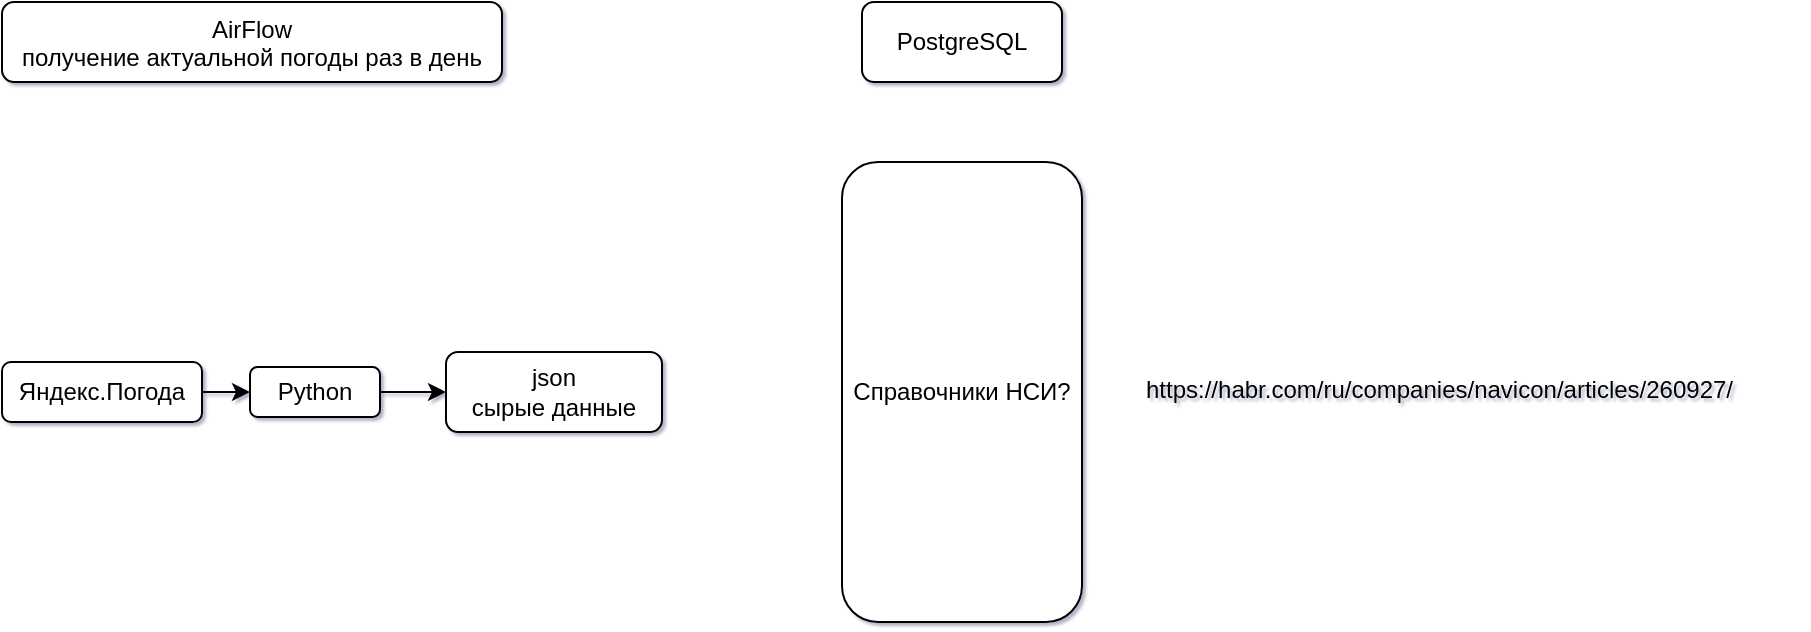 <mxfile version="26.0.16">
  <diagram name="Страница — 1" id="A2DpeahgJCqLdih8L4fk">
    <mxGraphModel dx="819" dy="434" grid="1" gridSize="10" guides="1" tooltips="1" connect="1" arrows="1" fold="1" page="0" pageScale="1" pageWidth="1169" pageHeight="827" background="none" math="0" shadow="1">
      <root>
        <mxCell id="0" />
        <mxCell id="1" parent="0" />
        <mxCell id="WLeCM0CuX6cKg9ma3z7--13" style="edgeStyle=orthogonalEdgeStyle;rounded=0;orthogonalLoop=1;jettySize=auto;html=1;exitX=1;exitY=0.5;exitDx=0;exitDy=0;entryX=0;entryY=0.5;entryDx=0;entryDy=0;" edge="1" parent="1" source="WLeCM0CuX6cKg9ma3z7--1" target="WLeCM0CuX6cKg9ma3z7--2">
          <mxGeometry relative="1" as="geometry" />
        </mxCell>
        <mxCell id="WLeCM0CuX6cKg9ma3z7--1" value="Яндекс.Погода" style="rounded=1;whiteSpace=wrap;html=1;fillColor=default;" vertex="1" parent="1">
          <mxGeometry x="60" y="200" width="100" height="30" as="geometry" />
        </mxCell>
        <mxCell id="WLeCM0CuX6cKg9ma3z7--2" value="Python" style="rounded=1;whiteSpace=wrap;html=1;" vertex="1" parent="1">
          <mxGeometry x="184" y="202.5" width="65" height="25" as="geometry" />
        </mxCell>
        <mxCell id="WLeCM0CuX6cKg9ma3z7--8" value="json&lt;div&gt;сырые данные&lt;/div&gt;" style="rounded=1;whiteSpace=wrap;html=1;" vertex="1" parent="1">
          <mxGeometry x="282" y="195" width="108" height="40" as="geometry" />
        </mxCell>
        <mxCell id="WLeCM0CuX6cKg9ma3z7--12" value="AirFlow&lt;div&gt;получение актуальной погоды раз в день&lt;/div&gt;" style="rounded=1;whiteSpace=wrap;html=1;fillColor=default;verticalAlign=top;" vertex="1" parent="1">
          <mxGeometry x="60" y="20" width="250" height="40" as="geometry" />
        </mxCell>
        <mxCell id="WLeCM0CuX6cKg9ma3z7--14" style="edgeStyle=orthogonalEdgeStyle;rounded=0;orthogonalLoop=1;jettySize=auto;html=1;exitX=1;exitY=0.5;exitDx=0;exitDy=0;entryX=0;entryY=0.5;entryDx=0;entryDy=0;" edge="1" parent="1" source="WLeCM0CuX6cKg9ma3z7--2" target="WLeCM0CuX6cKg9ma3z7--8">
          <mxGeometry relative="1" as="geometry" />
        </mxCell>
        <mxCell id="WLeCM0CuX6cKg9ma3z7--15" value="PostgreSQL" style="rounded=1;whiteSpace=wrap;html=1;" vertex="1" parent="1">
          <mxGeometry x="490" y="20" width="100" height="40" as="geometry" />
        </mxCell>
        <mxCell id="WLeCM0CuX6cKg9ma3z7--18" value="Справочники НСИ?" style="rounded=1;whiteSpace=wrap;html=1;" vertex="1" parent="1">
          <mxGeometry x="480" y="100" width="120" height="230" as="geometry" />
        </mxCell>
        <UserObject label="https://habr.com/ru/companies/navicon/articles/260927/" id="WLeCM0CuX6cKg9ma3z7--20">
          <mxCell style="text;whiteSpace=wrap;" vertex="1" parent="1">
            <mxGeometry x="630" y="200" width="330" height="30" as="geometry" />
          </mxCell>
        </UserObject>
      </root>
    </mxGraphModel>
  </diagram>
</mxfile>
